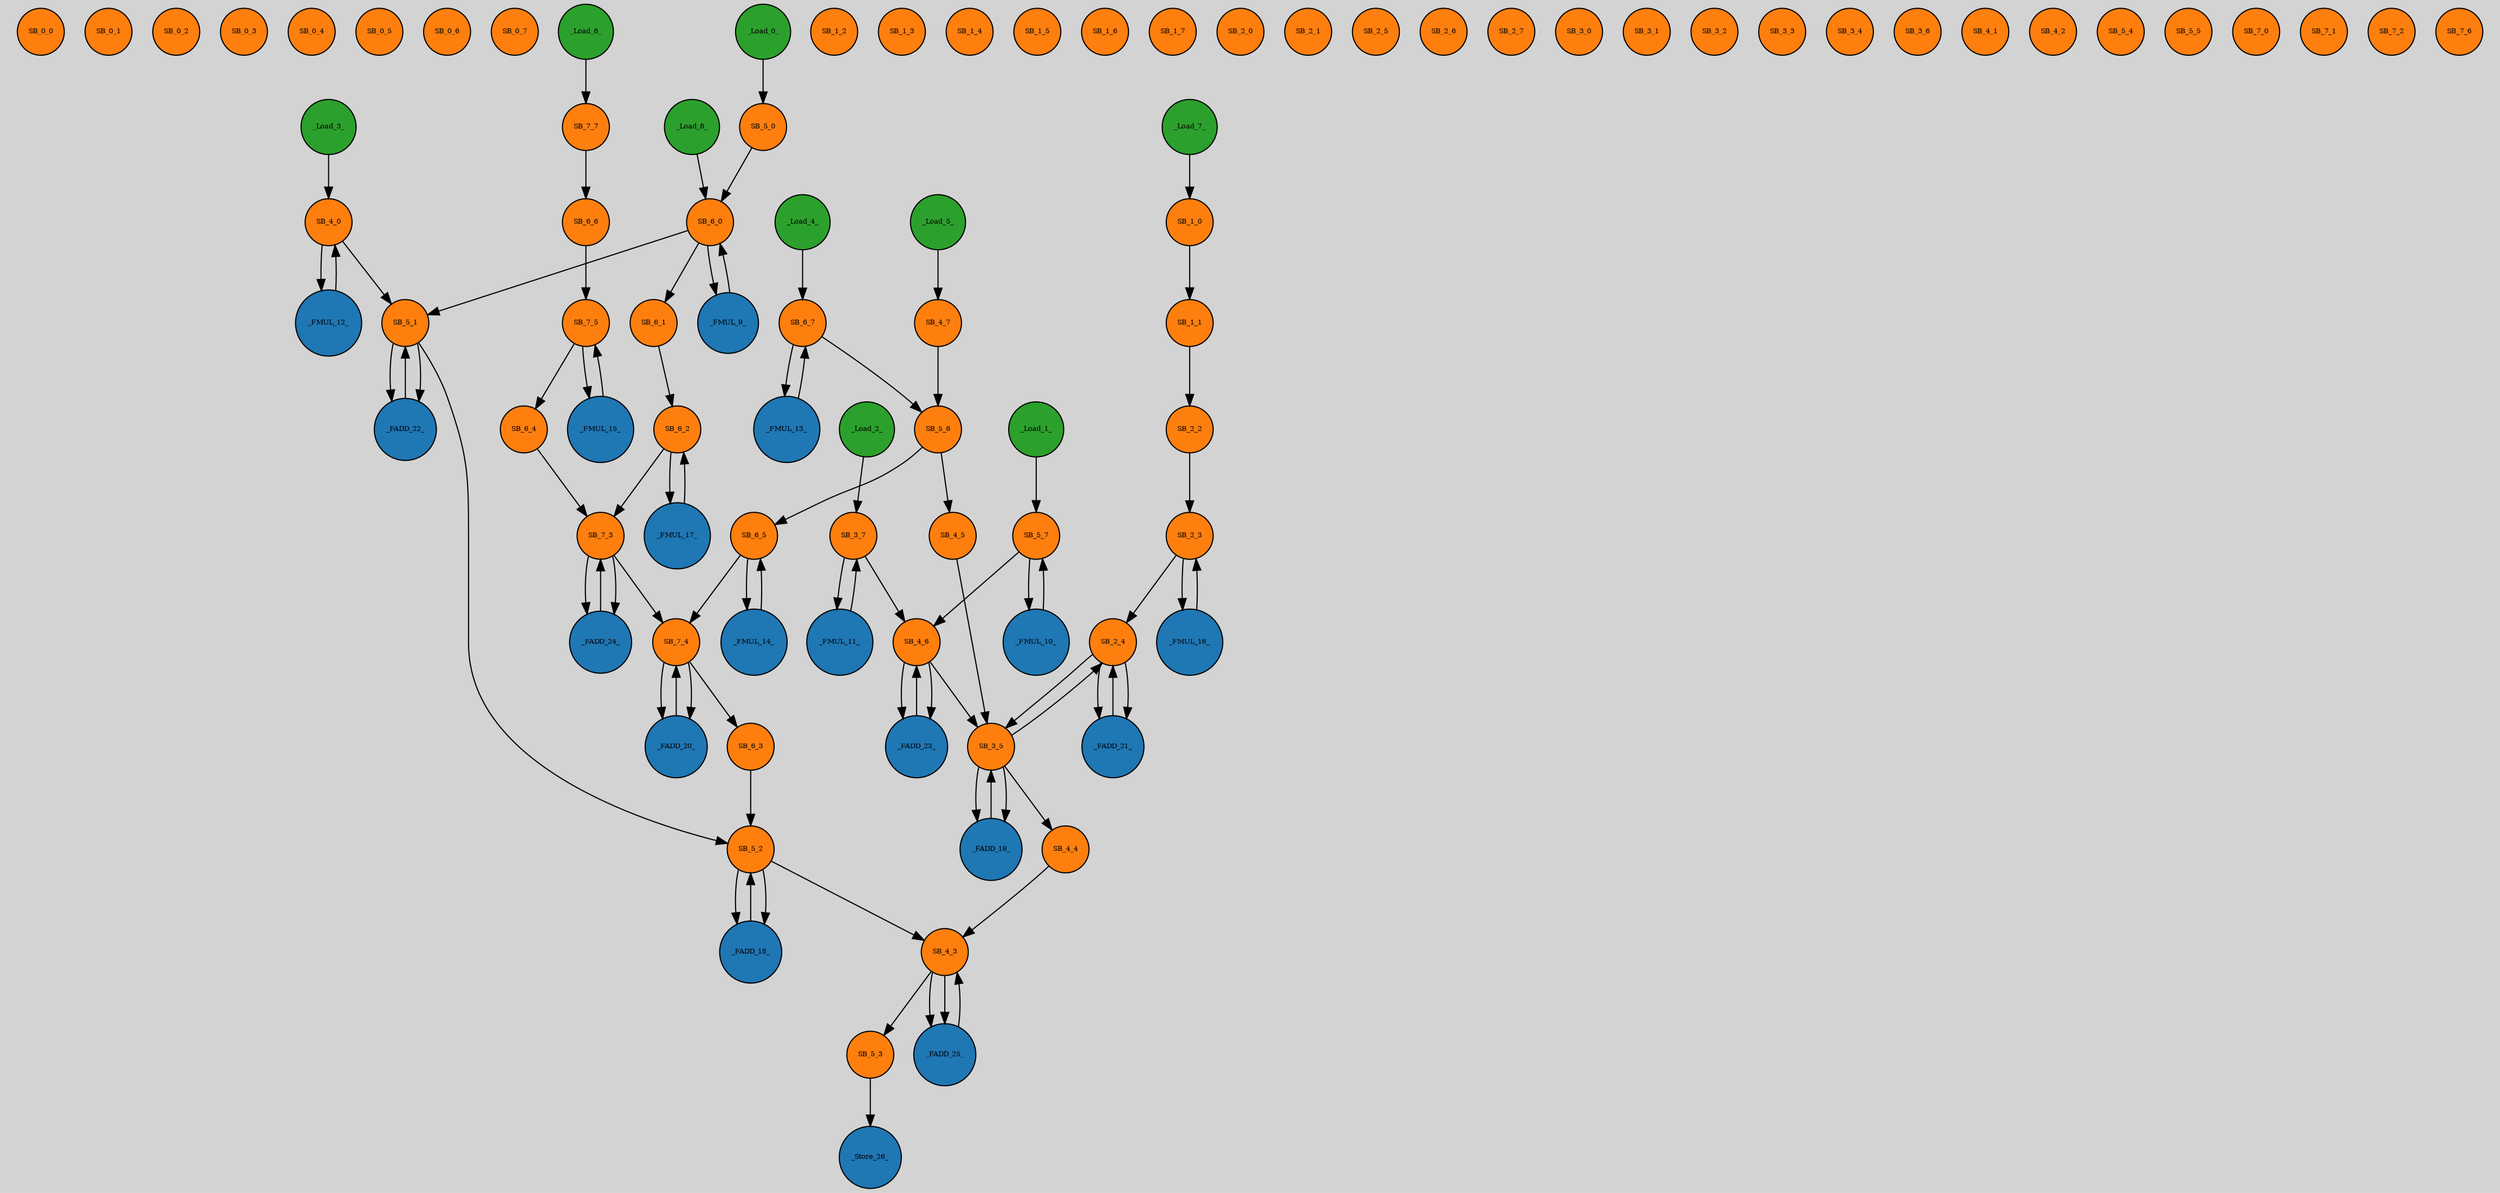 digraph {
graph [pad="0.212,0.055" bgcolor=lightgray]
node [style=filled]
SB_0_0 [shape="circle" fontsize=6 fillcolor="#ff7f0e" pos="2,0!"]
SB_0_1 [shape="circle" fontsize=6 fillcolor="#ff7f0e" pos="4,0!"]
SB_0_2 [shape="circle" fontsize=6 fillcolor="#ff7f0e" pos="6,0!"]
SB_0_3 [shape="circle" fontsize=6 fillcolor="#ff7f0e" pos="8,0!"]
SB_0_4 [shape="circle" fontsize=6 fillcolor="#ff7f0e" pos="10,0!"]
SB_0_5 [shape="circle" fontsize=6 fillcolor="#ff7f0e" pos="12,0!"]
SB_0_6 [shape="circle" fontsize=6 fillcolor="#ff7f0e" pos="14,0!"]
SB_0_7 [shape="circle" fontsize=6 fillcolor="#ff7f0e" pos="16,0!"]
SB_1_0 [shape="circle" fontsize=6 fillcolor="#ff7f0e" pos="2,-2!"]
SB_1_1 [shape="circle" fontsize=6 fillcolor="#ff7f0e" pos="4,-2!"]
SB_1_2 [shape="circle" fontsize=6 fillcolor="#ff7f0e" pos="6,-2!"]
SB_1_3 [shape="circle" fontsize=6 fillcolor="#ff7f0e" pos="8,-2!"]
SB_1_4 [shape="circle" fontsize=6 fillcolor="#ff7f0e" pos="10,-2!"]
SB_1_5 [shape="circle" fontsize=6 fillcolor="#ff7f0e" pos="12,-2!"]
SB_1_6 [shape="circle" fontsize=6 fillcolor="#ff7f0e" pos="14,-2!"]
SB_1_7 [shape="circle" fontsize=6 fillcolor="#ff7f0e" pos="16,-2!"]
SB_2_0 [shape="circle" fontsize=6 fillcolor="#ff7f0e" pos="2,-4!"]
SB_2_1 [shape="circle" fontsize=6 fillcolor="#ff7f0e" pos="4,-4!"]
SB_2_2 [shape="circle" fontsize=6 fillcolor="#ff7f0e" pos="6,-4!"]
SB_2_3 [shape="circle" fontsize=6 fillcolor="#ff7f0e" pos="8,-4!"]
SB_2_4 [shape="circle" fontsize=6 fillcolor="#ff7f0e" pos="10,-4!"]
SB_2_5 [shape="circle" fontsize=6 fillcolor="#ff7f0e" pos="12,-4!"]
SB_2_6 [shape="circle" fontsize=6 fillcolor="#ff7f0e" pos="14,-4!"]
SB_2_7 [shape="circle" fontsize=6 fillcolor="#ff7f0e" pos="16,-4!"]
SB_3_0 [shape="circle" fontsize=6 fillcolor="#ff7f0e" pos="2,-6!"]
SB_3_1 [shape="circle" fontsize=6 fillcolor="#ff7f0e" pos="4,-6!"]
SB_3_2 [shape="circle" fontsize=6 fillcolor="#ff7f0e" pos="6,-6!"]
SB_3_3 [shape="circle" fontsize=6 fillcolor="#ff7f0e" pos="8,-6!"]
SB_3_4 [shape="circle" fontsize=6 fillcolor="#ff7f0e" pos="10,-6!"]
SB_3_5 [shape="circle" fontsize=6 fillcolor="#ff7f0e" pos="12,-6!"]
SB_3_6 [shape="circle" fontsize=6 fillcolor="#ff7f0e" pos="14,-6!"]
SB_3_7 [shape="circle" fontsize=6 fillcolor="#ff7f0e" pos="16,-6!"]
SB_4_0 [shape="circle" fontsize=6 fillcolor="#ff7f0e" pos="2,-8!"]
SB_4_1 [shape="circle" fontsize=6 fillcolor="#ff7f0e" pos="4,-8!"]
SB_4_2 [shape="circle" fontsize=6 fillcolor="#ff7f0e" pos="6,-8!"]
SB_4_3 [shape="circle" fontsize=6 fillcolor="#ff7f0e" pos="8,-8!"]
SB_4_4 [shape="circle" fontsize=6 fillcolor="#ff7f0e" pos="10,-8!"]
SB_4_5 [shape="circle" fontsize=6 fillcolor="#ff7f0e" pos="12,-8!"]
SB_4_6 [shape="circle" fontsize=6 fillcolor="#ff7f0e" pos="14,-8!"]
SB_4_7 [shape="circle" fontsize=6 fillcolor="#ff7f0e" pos="16,-8!"]
SB_5_0 [shape="circle" fontsize=6 fillcolor="#ff7f0e" pos="2,-10!"]
SB_5_1 [shape="circle" fontsize=6 fillcolor="#ff7f0e" pos="4,-10!"]
SB_5_2 [shape="circle" fontsize=6 fillcolor="#ff7f0e" pos="6,-10!"]
SB_5_3 [shape="circle" fontsize=6 fillcolor="#ff7f0e" pos="8,-10!"]
SB_5_4 [shape="circle" fontsize=6 fillcolor="#ff7f0e" pos="10,-10!"]
SB_5_5 [shape="circle" fontsize=6 fillcolor="#ff7f0e" pos="12,-10!"]
SB_5_6 [shape="circle" fontsize=6 fillcolor="#ff7f0e" pos="14,-10!"]
SB_5_7 [shape="circle" fontsize=6 fillcolor="#ff7f0e" pos="16,-10!"]
SB_6_0 [shape="circle" fontsize=6 fillcolor="#ff7f0e" pos="2,-12!"]
SB_6_1 [shape="circle" fontsize=6 fillcolor="#ff7f0e" pos="4,-12!"]
SB_6_2 [shape="circle" fontsize=6 fillcolor="#ff7f0e" pos="6,-12!"]
SB_6_3 [shape="circle" fontsize=6 fillcolor="#ff7f0e" pos="8,-12!"]
SB_6_4 [shape="circle" fontsize=6 fillcolor="#ff7f0e" pos="10,-12!"]
SB_6_5 [shape="circle" fontsize=6 fillcolor="#ff7f0e" pos="12,-12!"]
SB_6_6 [shape="circle" fontsize=6 fillcolor="#ff7f0e" pos="14,-12!"]
SB_6_7 [shape="circle" fontsize=6 fillcolor="#ff7f0e" pos="16,-12!"]
SB_7_0 [shape="circle" fontsize=6 fillcolor="#ff7f0e" pos="2,-14!"]
SB_7_1 [shape="circle" fontsize=6 fillcolor="#ff7f0e" pos="4,-14!"]
SB_7_2 [shape="circle" fontsize=6 fillcolor="#ff7f0e" pos="6,-14!"]
SB_7_3 [shape="circle" fontsize=6 fillcolor="#ff7f0e" pos="8,-14!"]
SB_7_4 [shape="circle" fontsize=6 fillcolor="#ff7f0e" pos="10,-14!"]
SB_7_5 [shape="circle" fontsize=6 fillcolor="#ff7f0e" pos="12,-14!"]
SB_7_6 [shape="circle" fontsize=6 fillcolor="#ff7f0e" pos="14,-14!"]
SB_7_7 [shape="circle" fontsize=6 fillcolor="#ff7f0e" pos="16,-14!"]
_FADD_18_ [shape="circle" fontsize=6 fillcolor="#1f77b4" pos="6.5,-11!"]
_FADD_18_ -> SB_5_2
SB_5_2 -> SB_4_3
SB_4_3 -> _FADD_25_
_FADD_19_ [shape="circle" fontsize=6 fillcolor="#1f77b4" pos="12.5,-7!"]
_FADD_19_ -> SB_3_5
SB_3_5 -> SB_4_4
SB_4_4 -> SB_4_3
SB_4_3 -> _FADD_25_
_FADD_20_ [shape="circle" fontsize=6 fillcolor="#1f77b4" pos="10.5,-15!"]
_FADD_20_ -> SB_7_4
SB_7_4 -> SB_6_3
SB_6_3 -> SB_5_2
SB_5_2 -> _FADD_18_
_FADD_21_ [shape="circle" fontsize=6 fillcolor="#1f77b4" pos="10.5,-5!"]
_FADD_21_ -> SB_2_4
SB_2_4 -> SB_3_5
SB_3_5 -> _FADD_19_
_FADD_22_ [shape="circle" fontsize=6 fillcolor="#1f77b4" pos="4.5,-11!"]
_FADD_22_ -> SB_5_1
SB_5_1 -> SB_5_2
SB_5_2 -> _FADD_18_
_FADD_23_ [shape="circle" fontsize=6 fillcolor="#1f77b4" pos="14.5,-9!"]
_FADD_23_ -> SB_4_6
SB_4_6 -> SB_3_5
SB_3_5 -> _FADD_19_
_FADD_24_ [shape="circle" fontsize=6 fillcolor="#1f77b4" pos="8.5,-15!"]
_FADD_24_ -> SB_7_3
SB_7_3 -> SB_7_4
SB_7_4 -> _FADD_20_
_FADD_25_ [shape="circle" fontsize=6 fillcolor="#1f77b4" pos="8.5,-9!"]
_FADD_25_ -> SB_4_3
SB_4_3 -> SB_5_3
SB_5_3 -> _Store_26_
_FMUL_10_ [shape="circle" fontsize=6 fillcolor="#1f77b4" pos="16.5,-11!"]
_FMUL_10_ -> SB_5_7
SB_5_7 -> SB_4_6
SB_4_6 -> _FADD_23_
_FMUL_11_ [shape="circle" fontsize=6 fillcolor="#1f77b4" pos="16.5,-7!"]
_FMUL_11_ -> SB_3_7
SB_3_7 -> SB_4_6
SB_4_6 -> _FADD_23_
_FMUL_12_ [shape="circle" fontsize=6 fillcolor="#1f77b4" pos="2.5,-9!"]
_FMUL_12_ -> SB_4_0
SB_4_0 -> SB_5_1
SB_5_1 -> _FADD_22_
_FMUL_13_ [shape="circle" fontsize=6 fillcolor="#1f77b4" pos="16.5,-13!"]
_FMUL_13_ -> SB_6_7
SB_6_7 -> SB_5_6
SB_5_6 -> SB_4_5
SB_4_5 -> SB_3_5
SB_3_5 -> SB_2_4
SB_2_4 -> _FADD_21_
_FMUL_14_ [shape="circle" fontsize=6 fillcolor="#1f77b4" pos="12.5,-13!"]
_FMUL_14_ -> SB_6_5
SB_6_5 -> SB_7_4
SB_7_4 -> _FADD_20_
_FMUL_15_ [shape="circle" fontsize=6 fillcolor="#1f77b4" pos="12.5,-15!"]
_FMUL_15_ -> SB_7_5
SB_7_5 -> SB_6_4
SB_6_4 -> SB_7_3
SB_7_3 -> _FADD_24_
_FMUL_16_ [shape="circle" fontsize=6 fillcolor="#1f77b4" pos="8.5,-5!"]
_FMUL_16_ -> SB_2_3
SB_2_3 -> SB_2_4
SB_2_4 -> _FADD_21_
_FMUL_17_ [shape="circle" fontsize=6 fillcolor="#1f77b4" pos="6.5,-13!"]
_FMUL_17_ -> SB_6_2
SB_6_2 -> SB_7_3
SB_7_3 -> _FADD_24_
_FMUL_9_ [shape="circle" fontsize=6 fillcolor="#1f77b4" pos="2.5,-13!"]
_FMUL_9_ -> SB_6_0
SB_6_0 -> SB_5_1
SB_5_1 -> _FADD_22_
_Load_0_ [shape="circle" fontsize=6 fillcolor="#2ca02c" pos="0,-10!"]
_Load_0_ -> SB_5_0
SB_5_0 -> SB_6_0
SB_6_0 -> _FMUL_9_
_Load_1_ [shape="circle" fontsize=6 fillcolor="#2ca02c" pos="18,-10!"]
_Load_1_ -> SB_5_7
SB_5_7 -> _FMUL_10_
_Load_2_ [shape="circle" fontsize=6 fillcolor="#2ca02c" pos="18,-6!"]
_Load_2_ -> SB_3_7
SB_3_7 -> _FMUL_11_
_Load_3_ [shape="circle" fontsize=6 fillcolor="#2ca02c" pos="0,-8!"]
_Load_3_ -> SB_4_0
SB_4_0 -> _FMUL_12_
_Load_4_ [shape="circle" fontsize=6 fillcolor="#2ca02c" pos="18,-12!"]
_Load_4_ -> SB_6_7
SB_6_7 -> _FMUL_13_
_Load_5_ [shape="circle" fontsize=6 fillcolor="#2ca02c" pos="18,-8!"]
_Load_5_ -> SB_4_7
SB_4_7 -> SB_5_6
SB_5_6 -> SB_6_5
SB_6_5 -> _FMUL_14_
_Load_6_ [shape="circle" fontsize=6 fillcolor="#2ca02c" pos="18,-14!"]
_Load_6_ -> SB_7_7
SB_7_7 -> SB_6_6
SB_6_6 -> SB_7_5
SB_7_5 -> _FMUL_15_
_Load_7_ [shape="circle" fontsize=6 fillcolor="#2ca02c" pos="0,-2!"]
_Load_7_ -> SB_1_0
SB_1_0 -> SB_1_1
SB_1_1 -> SB_2_2
SB_2_2 -> SB_2_3
SB_2_3 -> _FMUL_16_
_Load_8_ [shape="circle" fontsize=6 fillcolor="#2ca02c" pos="0,-12!"]
_Load_8_ -> SB_6_0
SB_6_0 -> SB_6_1
SB_6_1 -> SB_6_2
SB_6_2 -> _FMUL_17_
_Store_26_ [shape="circle" fontsize=6 fillcolor="#1f77b4" pos="8.5,-11!"]
}
